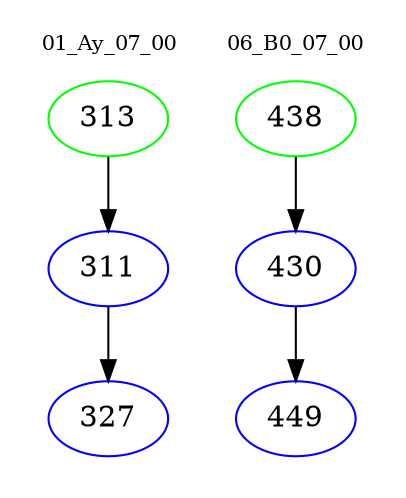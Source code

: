 digraph{
subgraph cluster_0 {
color = white
label = "01_Ay_07_00";
fontsize=10;
T0_313 [label="313", color="green"]
T0_313 -> T0_311 [color="black"]
T0_311 [label="311", color="blue"]
T0_311 -> T0_327 [color="black"]
T0_327 [label="327", color="blue"]
}
subgraph cluster_1 {
color = white
label = "06_B0_07_00";
fontsize=10;
T1_438 [label="438", color="green"]
T1_438 -> T1_430 [color="black"]
T1_430 [label="430", color="blue"]
T1_430 -> T1_449 [color="black"]
T1_449 [label="449", color="blue"]
}
}
